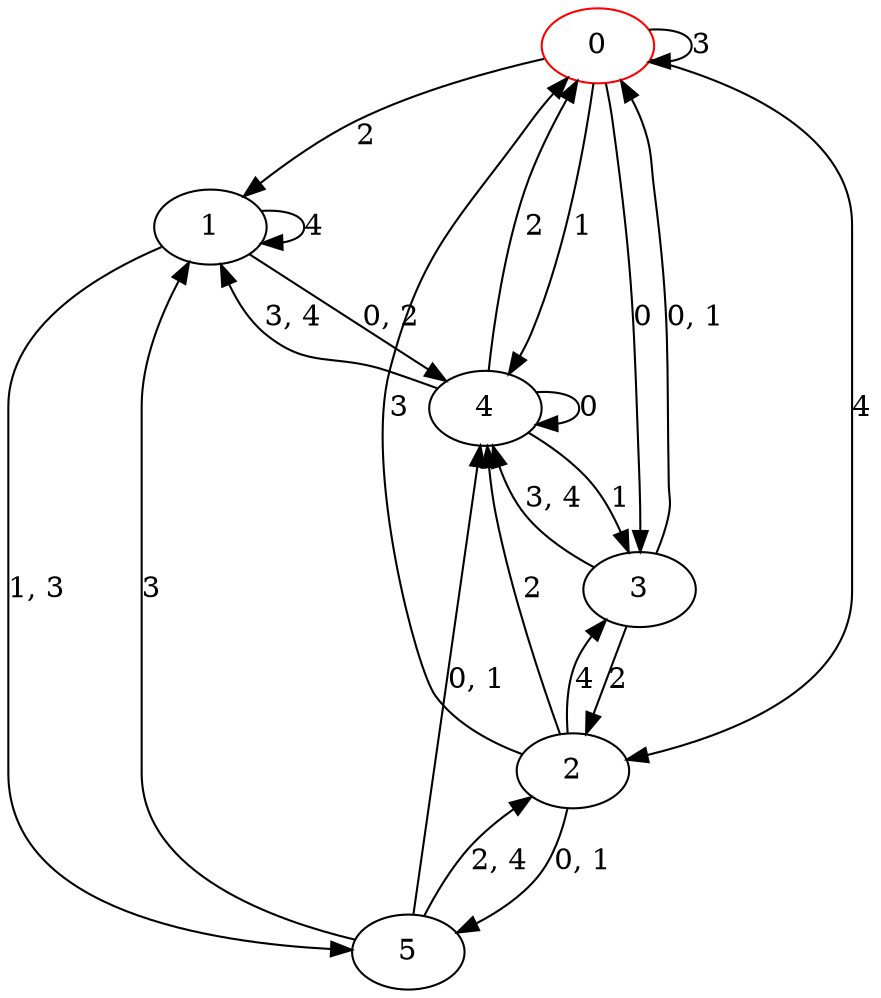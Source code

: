 digraph g {
0 [label= "0"] [color="red"];
1 [label= "1"];
2 [label= "2"];
3 [label= "3"];
4 [label= "4"];
5 [label= "5"];
0 -> 3[label= "0"];
0 -> 4[label= "1"];
0 -> 1[label= "2"];
0 -> 0[label= "3"];
0 -> 2[label= "4"];
1 -> 1[label= "4"];
2 -> 4[label= "2"];
2 -> 0[label= "3"];
2 -> 3[label= "4"];
3 -> 2[label= "2"];
4 -> 4[label= "0"];
4 -> 3[label= "1"];
4 -> 0[label= "2"];
5 -> 1[label= "3"];
1 -> 4[label= "0, 2"];
1 -> 5[label= "1, 3"];
2 -> 5[label= "0, 1"];
3 -> 0[label= "0, 1"];
3 -> 4[label= "3, 4"];
4 -> 1[label= "3, 4"];
5 -> 4[label= "0, 1"];
5 -> 2[label= "2, 4"];
}
